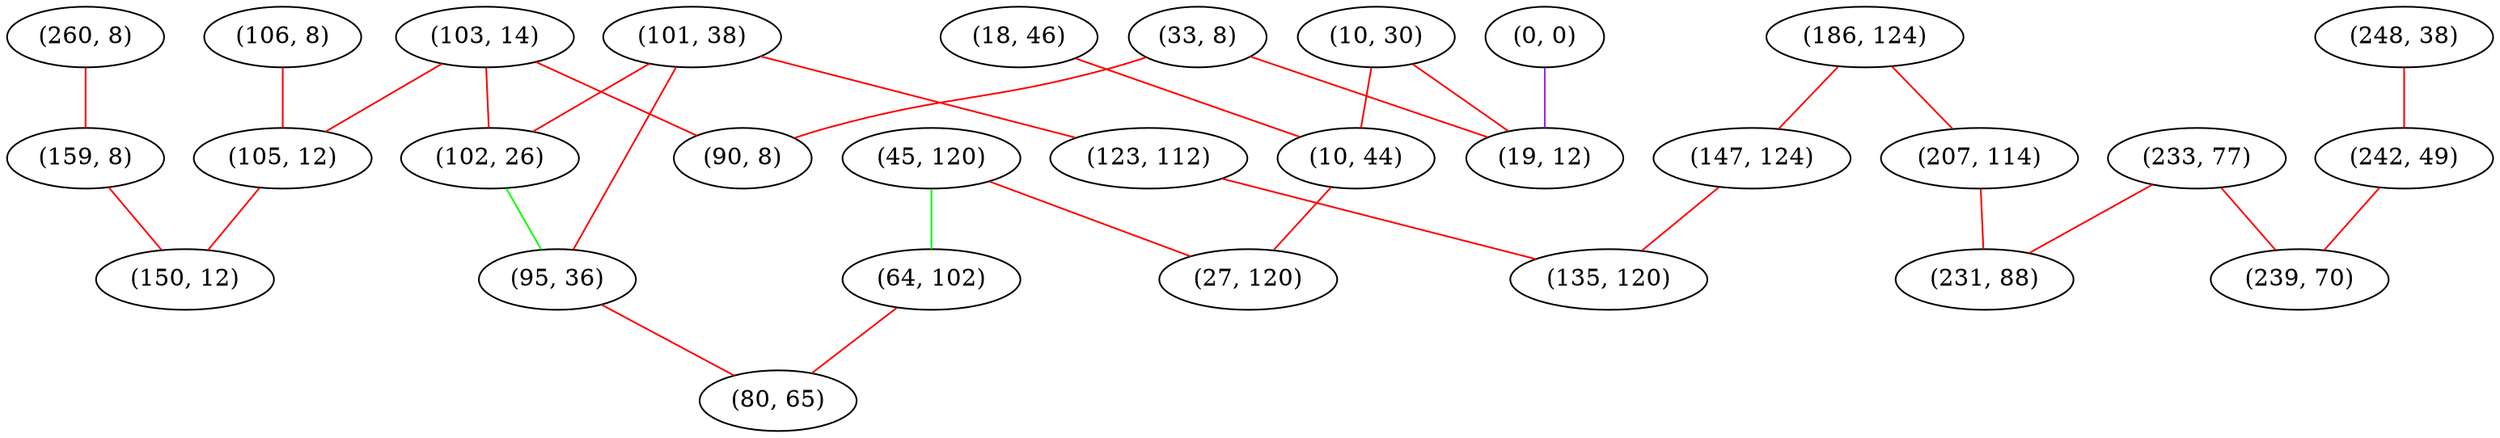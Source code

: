 graph "" {
"(106, 8)";
"(233, 77)";
"(45, 120)";
"(260, 8)";
"(101, 38)";
"(186, 124)";
"(33, 8)";
"(207, 114)";
"(123, 112)";
"(103, 14)";
"(10, 30)";
"(147, 124)";
"(248, 38)";
"(102, 26)";
"(0, 0)";
"(135, 120)";
"(18, 46)";
"(231, 88)";
"(10, 44)";
"(242, 49)";
"(64, 102)";
"(159, 8)";
"(105, 12)";
"(95, 36)";
"(150, 12)";
"(27, 120)";
"(80, 65)";
"(90, 8)";
"(19, 12)";
"(239, 70)";
"(106, 8)" -- "(105, 12)"  [color=red, key=0, weight=1];
"(233, 77)" -- "(239, 70)"  [color=red, key=0, weight=1];
"(233, 77)" -- "(231, 88)"  [color=red, key=0, weight=1];
"(45, 120)" -- "(27, 120)"  [color=red, key=0, weight=1];
"(45, 120)" -- "(64, 102)"  [color=green, key=0, weight=2];
"(260, 8)" -- "(159, 8)"  [color=red, key=0, weight=1];
"(101, 38)" -- "(95, 36)"  [color=red, key=0, weight=1];
"(101, 38)" -- "(123, 112)"  [color=red, key=0, weight=1];
"(101, 38)" -- "(102, 26)"  [color=red, key=0, weight=1];
"(186, 124)" -- "(147, 124)"  [color=red, key=0, weight=1];
"(186, 124)" -- "(207, 114)"  [color=red, key=0, weight=1];
"(33, 8)" -- "(90, 8)"  [color=red, key=0, weight=1];
"(33, 8)" -- "(19, 12)"  [color=red, key=0, weight=1];
"(207, 114)" -- "(231, 88)"  [color=red, key=0, weight=1];
"(123, 112)" -- "(135, 120)"  [color=red, key=0, weight=1];
"(103, 14)" -- "(90, 8)"  [color=red, key=0, weight=1];
"(103, 14)" -- "(102, 26)"  [color=red, key=0, weight=1];
"(103, 14)" -- "(105, 12)"  [color=red, key=0, weight=1];
"(10, 30)" -- "(19, 12)"  [color=red, key=0, weight=1];
"(10, 30)" -- "(10, 44)"  [color=red, key=0, weight=1];
"(147, 124)" -- "(135, 120)"  [color=red, key=0, weight=1];
"(248, 38)" -- "(242, 49)"  [color=red, key=0, weight=1];
"(102, 26)" -- "(95, 36)"  [color=green, key=0, weight=2];
"(0, 0)" -- "(19, 12)"  [color=purple, key=0, weight=4];
"(18, 46)" -- "(10, 44)"  [color=red, key=0, weight=1];
"(10, 44)" -- "(27, 120)"  [color=red, key=0, weight=1];
"(242, 49)" -- "(239, 70)"  [color=red, key=0, weight=1];
"(64, 102)" -- "(80, 65)"  [color=red, key=0, weight=1];
"(159, 8)" -- "(150, 12)"  [color=red, key=0, weight=1];
"(105, 12)" -- "(150, 12)"  [color=red, key=0, weight=1];
"(95, 36)" -- "(80, 65)"  [color=red, key=0, weight=1];
}
